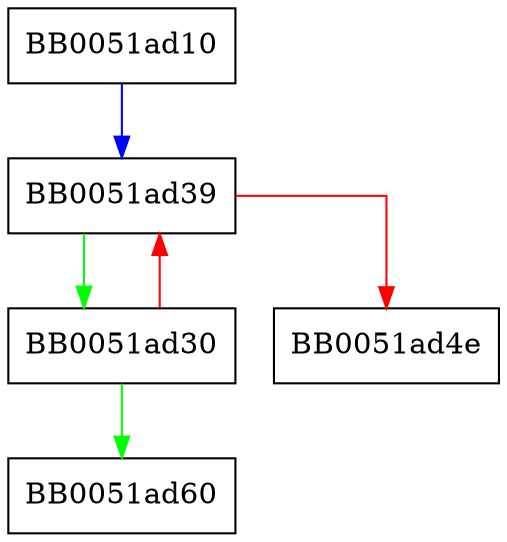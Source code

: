 digraph ASN1_ITEM_lookup {
  node [shape="box"];
  graph [splines=ortho];
  BB0051ad10 -> BB0051ad39 [color="blue"];
  BB0051ad30 -> BB0051ad60 [color="green"];
  BB0051ad30 -> BB0051ad39 [color="red"];
  BB0051ad39 -> BB0051ad30 [color="green"];
  BB0051ad39 -> BB0051ad4e [color="red"];
}